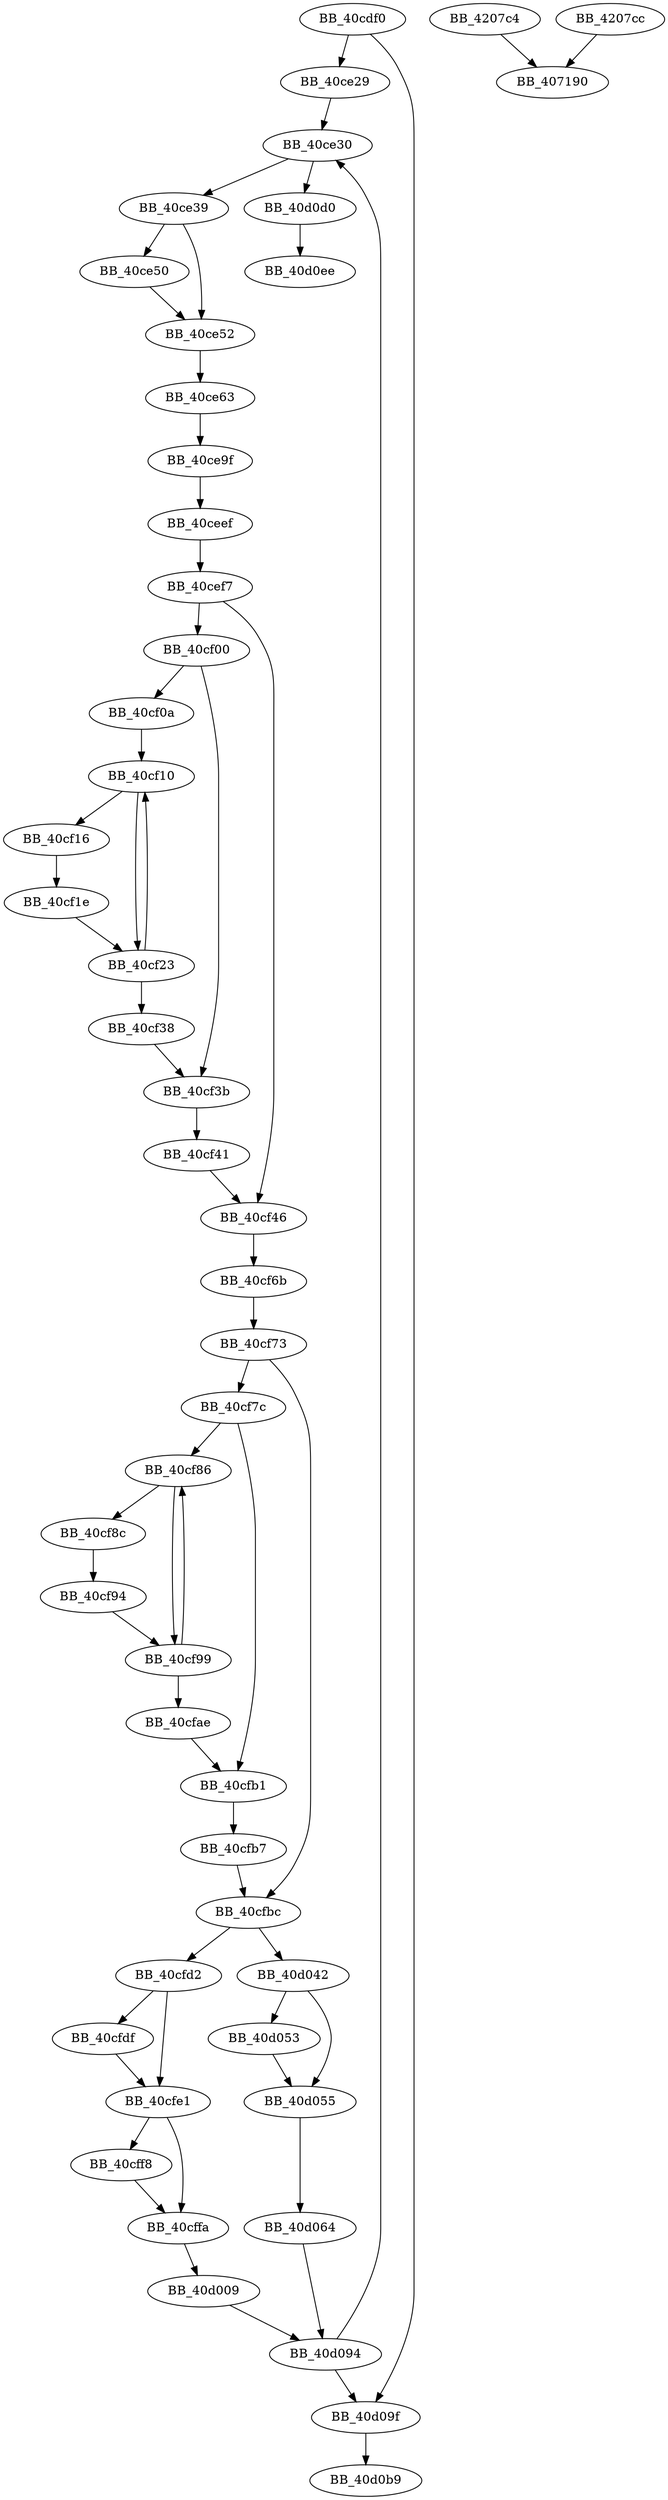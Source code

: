 DiGraph sub_40CDF0{
BB_40cdf0->BB_40ce29
BB_40cdf0->BB_40d09f
BB_40ce29->BB_40ce30
BB_40ce30->BB_40ce39
BB_40ce30->BB_40d0d0
BB_40ce39->BB_40ce50
BB_40ce39->BB_40ce52
BB_40ce50->BB_40ce52
BB_40ce52->BB_40ce63
BB_40ce63->BB_40ce9f
BB_40ce9f->BB_40ceef
BB_40ceef->BB_40cef7
BB_40cef7->BB_40cf00
BB_40cef7->BB_40cf46
BB_40cf00->BB_40cf0a
BB_40cf00->BB_40cf3b
BB_40cf0a->BB_40cf10
BB_40cf10->BB_40cf16
BB_40cf10->BB_40cf23
BB_40cf16->BB_40cf1e
BB_40cf1e->BB_40cf23
BB_40cf23->BB_40cf10
BB_40cf23->BB_40cf38
BB_40cf38->BB_40cf3b
BB_40cf3b->BB_40cf41
BB_40cf41->BB_40cf46
BB_40cf46->BB_40cf6b
BB_40cf6b->BB_40cf73
BB_40cf73->BB_40cf7c
BB_40cf73->BB_40cfbc
BB_40cf7c->BB_40cf86
BB_40cf7c->BB_40cfb1
BB_40cf86->BB_40cf8c
BB_40cf86->BB_40cf99
BB_40cf8c->BB_40cf94
BB_40cf94->BB_40cf99
BB_40cf99->BB_40cf86
BB_40cf99->BB_40cfae
BB_40cfae->BB_40cfb1
BB_40cfb1->BB_40cfb7
BB_40cfb7->BB_40cfbc
BB_40cfbc->BB_40cfd2
BB_40cfbc->BB_40d042
BB_40cfd2->BB_40cfdf
BB_40cfd2->BB_40cfe1
BB_40cfdf->BB_40cfe1
BB_40cfe1->BB_40cff8
BB_40cfe1->BB_40cffa
BB_40cff8->BB_40cffa
BB_40cffa->BB_40d009
BB_40d009->BB_40d094
BB_40d042->BB_40d053
BB_40d042->BB_40d055
BB_40d053->BB_40d055
BB_40d055->BB_40d064
BB_40d064->BB_40d094
BB_40d094->BB_40ce30
BB_40d094->BB_40d09f
BB_40d09f->BB_40d0b9
BB_40d0d0->BB_40d0ee
BB_4207c4->BB_407190
BB_4207cc->BB_407190
}
